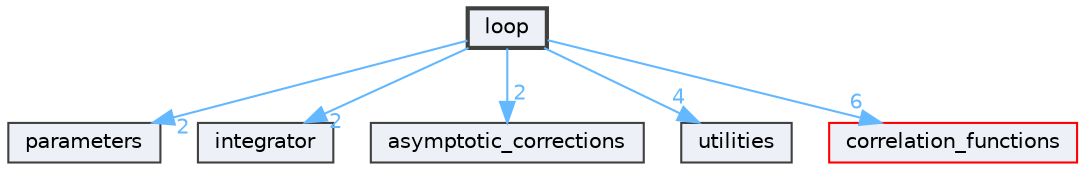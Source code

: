 digraph "loop"
{
 // INTERACTIVE_SVG=YES
 // LATEX_PDF_SIZE
  bgcolor="transparent";
  edge [fontname=Helvetica,fontsize=10,labelfontname=Helvetica,labelfontsize=10];
  node [fontname=Helvetica,fontsize=10,shape=box,height=0.2,width=0.4];
  compound=true
  dir_ad90714e399e93baefad77eabc58948e [label="loop", fillcolor="#edf0f7", color="grey25", style="filled,bold", URL="dir_ad90714e399e93baefad77eabc58948e.html",tooltip=""];
  dir_71fd758a6a15c08fe6e53029e0ced71d [label="parameters", fillcolor="#edf0f7", color="grey25", style="filled", URL="dir_71fd758a6a15c08fe6e53029e0ced71d.html",tooltip=""];
  dir_f9bcbf53301e967616513e8c91fd67f1 [label="integrator", fillcolor="#edf0f7", color="grey25", style="filled", URL="dir_f9bcbf53301e967616513e8c91fd67f1.html",tooltip=""];
  dir_ec91f0544e2a178672ced2e875bd1117 [label="asymptotic_corrections", fillcolor="#edf0f7", color="grey25", style="filled", URL="dir_ec91f0544e2a178672ced2e875bd1117.html",tooltip=""];
  dir_df38b2a5d584e0f6066b4518b95c638b [label="utilities", fillcolor="#edf0f7", color="grey25", style="filled", URL="dir_df38b2a5d584e0f6066b4518b95c638b.html",tooltip=""];
  dir_bafa75a8501ccb76a28f5bb43dc7d205 [label="correlation_functions", fillcolor="#edf0f7", color="red", style="filled", URL="dir_bafa75a8501ccb76a28f5bb43dc7d205.html",tooltip=""];
  dir_ad90714e399e93baefad77eabc58948e->dir_71fd758a6a15c08fe6e53029e0ced71d [headlabel="2", labeldistance=1.5 headhref="dir_000008_000013.html" href="dir_000008_000013.html" color="steelblue1" fontcolor="steelblue1"];
  dir_ad90714e399e93baefad77eabc58948e->dir_bafa75a8501ccb76a28f5bb43dc7d205 [headlabel="6", labeldistance=1.5 headhref="dir_000008_000002.html" href="dir_000008_000002.html" color="steelblue1" fontcolor="steelblue1"];
  dir_ad90714e399e93baefad77eabc58948e->dir_df38b2a5d584e0f6066b4518b95c638b [headlabel="4", labeldistance=1.5 headhref="dir_000008_000018.html" href="dir_000008_000018.html" color="steelblue1" fontcolor="steelblue1"];
  dir_ad90714e399e93baefad77eabc58948e->dir_ec91f0544e2a178672ced2e875bd1117 [headlabel="2", labeldistance=1.5 headhref="dir_000008_000000.html" href="dir_000008_000000.html" color="steelblue1" fontcolor="steelblue1"];
  dir_ad90714e399e93baefad77eabc58948e->dir_f9bcbf53301e967616513e8c91fd67f1 [headlabel="2", labeldistance=1.5 headhref="dir_000008_000006.html" href="dir_000008_000006.html" color="steelblue1" fontcolor="steelblue1"];
}
